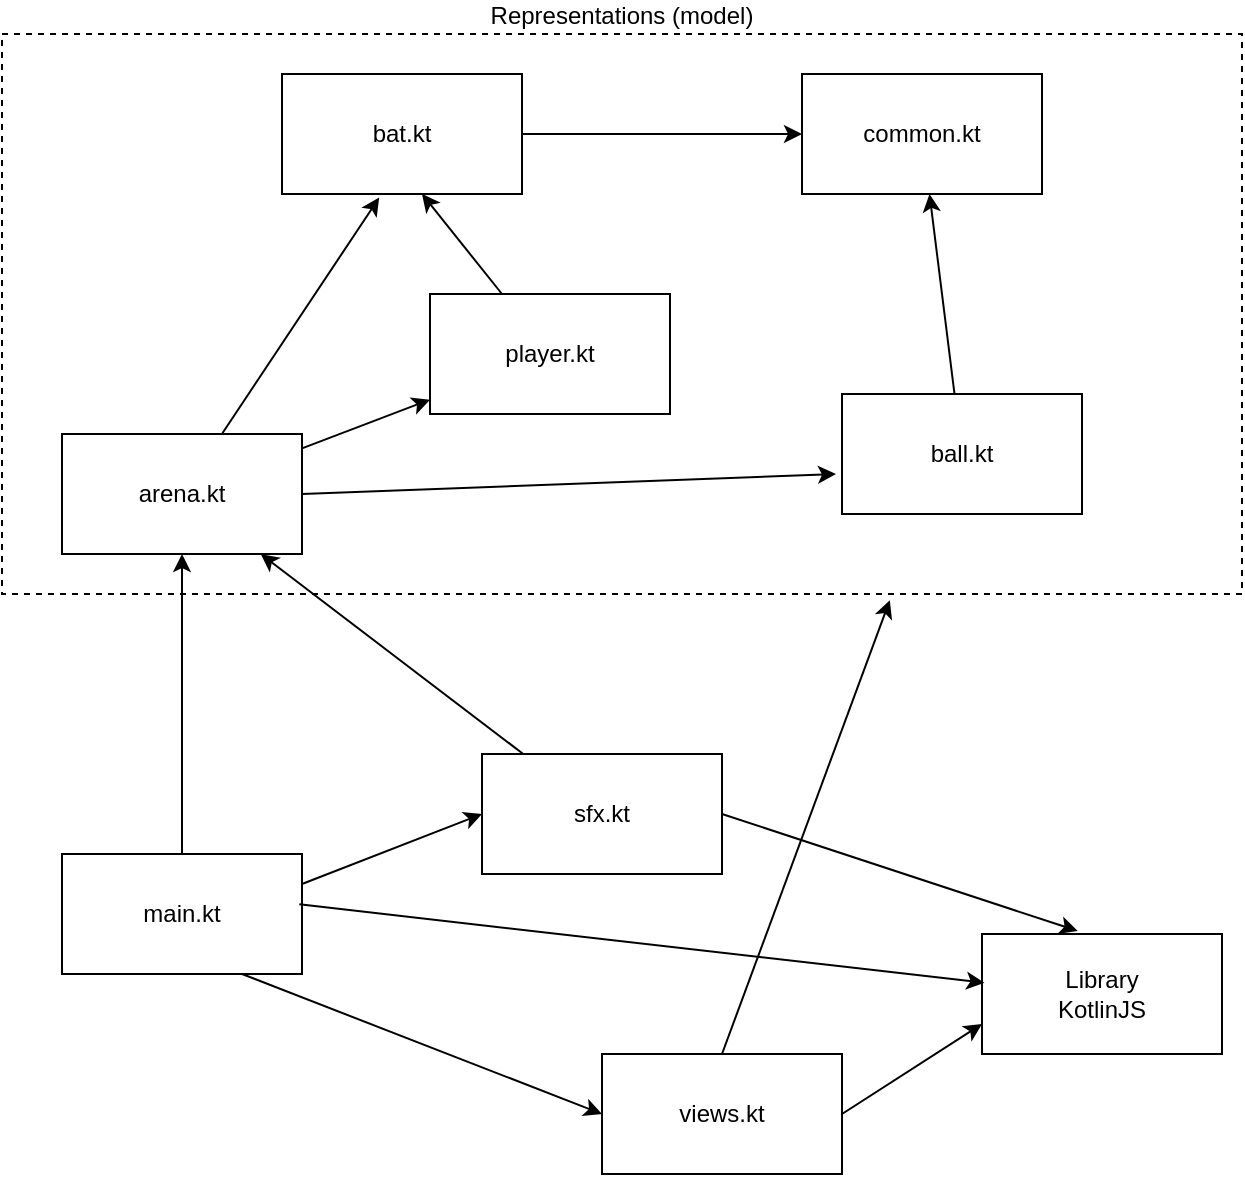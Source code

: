 <mxfile version="13.7.5" type="device"><diagram id="zFv0xgmxQr4rhQrieb6J" name="Page-1"><mxGraphModel dx="1250" dy="747" grid="1" gridSize="10" guides="1" tooltips="1" connect="1" arrows="1" fold="1" page="1" pageScale="1" pageWidth="827" pageHeight="1169" math="0" shadow="0"><root><mxCell id="0"/><mxCell id="1" parent="0"/><mxCell id="EhJkiCK2tSgi_8KAgWzd-6" value="Representations (model)" style="rounded=0;whiteSpace=wrap;html=1;align=center;labelPosition=center;verticalLabelPosition=top;verticalAlign=bottom;dashed=1;" parent="1" vertex="1"><mxGeometry x="80" y="60" width="620" height="280" as="geometry"/></mxCell><mxCell id="EhJkiCK2tSgi_8KAgWzd-1" value="common.kt" style="rounded=0;whiteSpace=wrap;html=1;" parent="1" vertex="1"><mxGeometry x="480" y="80" width="120" height="60" as="geometry"/></mxCell><mxCell id="EhJkiCK2tSgi_8KAgWzd-2" value="ball.kt" style="rounded=0;whiteSpace=wrap;html=1;" parent="1" vertex="1"><mxGeometry x="500" y="240" width="120" height="60" as="geometry"/></mxCell><mxCell id="EhJkiCK2tSgi_8KAgWzd-3" value="arena.kt" style="rounded=0;whiteSpace=wrap;html=1;" parent="1" vertex="1"><mxGeometry x="110" y="260" width="120" height="60" as="geometry"/></mxCell><mxCell id="EhJkiCK2tSgi_8KAgWzd-4" value="bat.kt" style="rounded=0;whiteSpace=wrap;html=1;" parent="1" vertex="1"><mxGeometry x="220" y="80" width="120" height="60" as="geometry"/></mxCell><mxCell id="EhJkiCK2tSgi_8KAgWzd-7" value="" style="endArrow=classic;html=1;exitX=1;exitY=0.5;exitDx=0;exitDy=0;entryX=0;entryY=0.5;entryDx=0;entryDy=0;" parent="1" source="EhJkiCK2tSgi_8KAgWzd-4" target="EhJkiCK2tSgi_8KAgWzd-1" edge="1"><mxGeometry width="50" height="50" relative="1" as="geometry"><mxPoint x="430" y="200" as="sourcePoint"/><mxPoint x="480" y="150" as="targetPoint"/></mxGeometry></mxCell><mxCell id="EhJkiCK2tSgi_8KAgWzd-8" value="" style="endArrow=classic;html=1;entryX=0.405;entryY=1.03;entryDx=0;entryDy=0;entryPerimeter=0;" parent="1" source="EhJkiCK2tSgi_8KAgWzd-3" target="EhJkiCK2tSgi_8KAgWzd-4" edge="1"><mxGeometry width="50" height="50" relative="1" as="geometry"><mxPoint x="320" y="140" as="sourcePoint"/><mxPoint x="490" y="120" as="targetPoint"/></mxGeometry></mxCell><mxCell id="EhJkiCK2tSgi_8KAgWzd-9" value="" style="endArrow=classic;html=1;exitX=1;exitY=0.5;exitDx=0;exitDy=0;entryX=-0.025;entryY=0.667;entryDx=0;entryDy=0;entryPerimeter=0;" parent="1" source="EhJkiCK2tSgi_8KAgWzd-3" target="EhJkiCK2tSgi_8KAgWzd-2" edge="1"><mxGeometry width="50" height="50" relative="1" as="geometry"><mxPoint x="209.216" y="300" as="sourcePoint"/><mxPoint x="400" y="250" as="targetPoint"/></mxGeometry></mxCell><mxCell id="EhJkiCK2tSgi_8KAgWzd-11" value="" style="endArrow=classic;html=1;" parent="1" source="EhJkiCK2tSgi_8KAgWzd-2" target="EhJkiCK2tSgi_8KAgWzd-1" edge="1"><mxGeometry width="50" height="50" relative="1" as="geometry"><mxPoint x="320" y="140" as="sourcePoint"/><mxPoint x="490" y="120" as="targetPoint"/></mxGeometry></mxCell><mxCell id="EhJkiCK2tSgi_8KAgWzd-12" value="main.kt" style="rounded=0;whiteSpace=wrap;html=1;" parent="1" vertex="1"><mxGeometry x="110" y="470" width="120" height="60" as="geometry"/></mxCell><mxCell id="EhJkiCK2tSgi_8KAgWzd-13" value="views.kt" style="rounded=0;whiteSpace=wrap;html=1;" parent="1" vertex="1"><mxGeometry x="380" y="570" width="120" height="60" as="geometry"/></mxCell><mxCell id="EhJkiCK2tSgi_8KAgWzd-14" value="sfx.kt" style="rounded=0;whiteSpace=wrap;html=1;" parent="1" vertex="1"><mxGeometry x="320" y="420" width="120" height="60" as="geometry"/></mxCell><mxCell id="EhJkiCK2tSgi_8KAgWzd-15" value="" style="endArrow=classic;html=1;exitX=0.75;exitY=1;exitDx=0;exitDy=0;entryX=0;entryY=0.5;entryDx=0;entryDy=0;" parent="1" source="EhJkiCK2tSgi_8KAgWzd-12" target="EhJkiCK2tSgi_8KAgWzd-13" edge="1"><mxGeometry width="50" height="50" relative="1" as="geometry"><mxPoint x="240" y="300" as="sourcePoint"/><mxPoint x="487" y="290.02" as="targetPoint"/></mxGeometry></mxCell><mxCell id="EhJkiCK2tSgi_8KAgWzd-16" value="" style="endArrow=classic;html=1;exitX=0.5;exitY=0;exitDx=0;exitDy=0;" parent="1" source="EhJkiCK2tSgi_8KAgWzd-12" target="EhJkiCK2tSgi_8KAgWzd-3" edge="1"><mxGeometry width="50" height="50" relative="1" as="geometry"><mxPoint x="210" y="510" as="sourcePoint"/><mxPoint x="490" y="450" as="targetPoint"/></mxGeometry></mxCell><mxCell id="EhJkiCK2tSgi_8KAgWzd-18" value="Library&lt;br&gt;KotlinJS" style="rounded=0;whiteSpace=wrap;html=1;" parent="1" vertex="1"><mxGeometry x="570" y="510" width="120" height="60" as="geometry"/></mxCell><mxCell id="EhJkiCK2tSgi_8KAgWzd-20" value="" style="endArrow=classic;html=1;exitX=1;exitY=0.5;exitDx=0;exitDy=0;entryX=0.399;entryY=-0.025;entryDx=0;entryDy=0;entryPerimeter=0;" parent="1" source="EhJkiCK2tSgi_8KAgWzd-14" target="EhJkiCK2tSgi_8KAgWzd-18" edge="1"><mxGeometry width="50" height="50" relative="1" as="geometry"><mxPoint x="240" y="510" as="sourcePoint"/><mxPoint x="340" y="595" as="targetPoint"/></mxGeometry></mxCell><mxCell id="EhJkiCK2tSgi_8KAgWzd-21" value="" style="endArrow=classic;html=1;exitX=1;exitY=0.5;exitDx=0;exitDy=0;entryX=0;entryY=0.75;entryDx=0;entryDy=0;" parent="1" source="EhJkiCK2tSgi_8KAgWzd-13" target="EhJkiCK2tSgi_8KAgWzd-18" edge="1"><mxGeometry width="50" height="50" relative="1" as="geometry"><mxPoint x="454.52" y="501.02" as="sourcePoint"/><mxPoint x="549.52" y="556" as="targetPoint"/></mxGeometry></mxCell><mxCell id="EhJkiCK2tSgi_8KAgWzd-22" value="" style="endArrow=classic;html=1;exitX=0.989;exitY=0.419;exitDx=0;exitDy=0;entryX=0.01;entryY=0.406;entryDx=0;entryDy=0;exitPerimeter=0;entryPerimeter=0;" parent="1" source="EhJkiCK2tSgi_8KAgWzd-12" target="EhJkiCK2tSgi_8KAgWzd-18" edge="1"><mxGeometry width="50" height="50" relative="1" as="geometry"><mxPoint x="460" y="595" as="sourcePoint"/><mxPoint x="550" y="565" as="targetPoint"/></mxGeometry></mxCell><mxCell id="Cxg0meymTIbE_ky1P0dW-1" value="" style="endArrow=classic;html=1;exitX=1;exitY=0.25;exitDx=0;exitDy=0;entryX=0;entryY=0.5;entryDx=0;entryDy=0;" parent="1" source="EhJkiCK2tSgi_8KAgWzd-12" target="EhJkiCK2tSgi_8KAgWzd-14" edge="1"><mxGeometry width="50" height="50" relative="1" as="geometry"><mxPoint x="238.68" y="505.14" as="sourcePoint"/><mxPoint x="511.2" y="544.36" as="targetPoint"/></mxGeometry></mxCell><mxCell id="Cxg0meymTIbE_ky1P0dW-2" value="" style="endArrow=classic;html=1;" parent="1" source="EhJkiCK2tSgi_8KAgWzd-14" target="EhJkiCK2tSgi_8KAgWzd-3" edge="1"><mxGeometry width="50" height="50" relative="1" as="geometry"><mxPoint x="360" y="390" as="sourcePoint"/><mxPoint x="557.88" y="518.5" as="targetPoint"/></mxGeometry></mxCell><mxCell id="BgGdv-M8pErqUHRSSztW-1" value="player.kt" style="rounded=0;whiteSpace=wrap;html=1;" vertex="1" parent="1"><mxGeometry x="294" y="190" width="120" height="60" as="geometry"/></mxCell><mxCell id="BgGdv-M8pErqUHRSSztW-2" value="" style="endArrow=classic;html=1;" edge="1" parent="1" source="BgGdv-M8pErqUHRSSztW-1"><mxGeometry width="50" height="50" relative="1" as="geometry"><mxPoint x="199.96" y="270" as="sourcePoint"/><mxPoint x="290" y="140" as="targetPoint"/></mxGeometry></mxCell><mxCell id="BgGdv-M8pErqUHRSSztW-3" value="" style="endArrow=classic;html=1;" edge="1" parent="1" source="EhJkiCK2tSgi_8KAgWzd-3" target="BgGdv-M8pErqUHRSSztW-1"><mxGeometry width="50" height="50" relative="1" as="geometry"><mxPoint x="320" y="210" as="sourcePoint"/><mxPoint x="300" y="150" as="targetPoint"/></mxGeometry></mxCell><mxCell id="BgGdv-M8pErqUHRSSztW-4" value="" style="endArrow=classic;html=1;exitX=0.5;exitY=0;exitDx=0;exitDy=0;entryX=0.716;entryY=1.011;entryDx=0;entryDy=0;entryPerimeter=0;" edge="1" parent="1" source="EhJkiCK2tSgi_8KAgWzd-13" target="EhJkiCK2tSgi_8KAgWzd-6"><mxGeometry width="50" height="50" relative="1" as="geometry"><mxPoint x="238.68" y="505.14" as="sourcePoint"/><mxPoint x="581.2" y="544.36" as="targetPoint"/></mxGeometry></mxCell></root></mxGraphModel></diagram></mxfile>